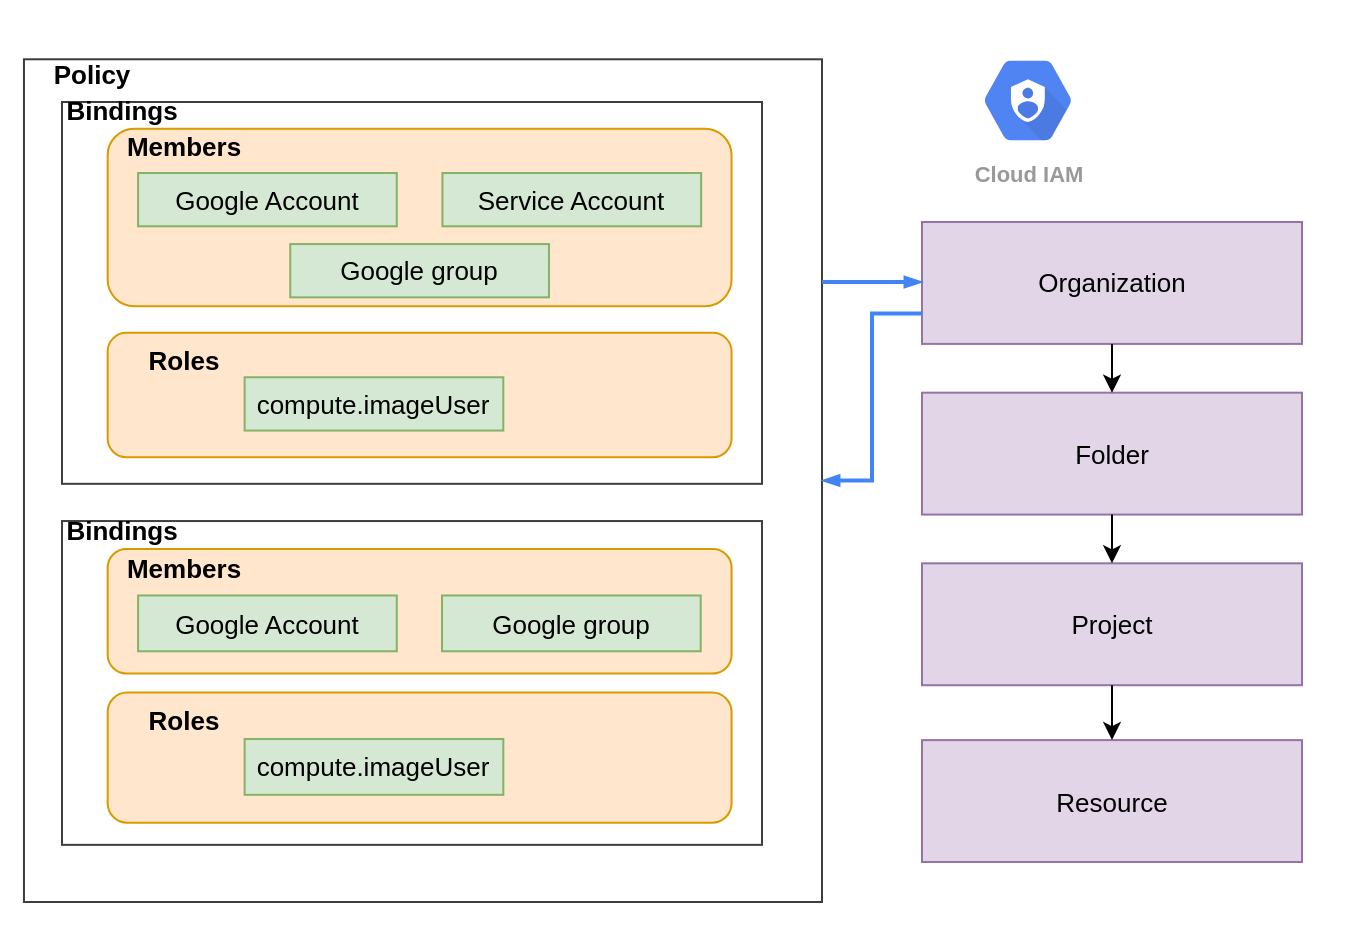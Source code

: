 <mxfile version="13.6.2" type="device"><diagram id="ekVbMR8SZJ2OMLEfsm-C" name="Page-1"><mxGraphModel dx="1106" dy="833" grid="1" gridSize="10" guides="1" tooltips="1" connect="1" arrows="1" fold="1" page="1" pageScale="1" pageWidth="827" pageHeight="1169" math="0" shadow="0"><root><mxCell id="0"/><mxCell id="1" parent="0"/><mxCell id="YSpxgiFi3smoytERZcJI-146" value="" style="rounded=0;whiteSpace=wrap;html=1;fontSize=13;strokeColor=#FFFFFF;" vertex="1" parent="1"><mxGeometry x="10" y="60" width="680" height="470" as="geometry"/></mxCell><mxCell id="YSpxgiFi3smoytERZcJI-127" value="" style="group" vertex="1" connectable="0" parent="1"><mxGeometry x="40" y="110" width="380" height="400" as="geometry"/></mxCell><mxCell id="YSpxgiFi3smoytERZcJI-140" value="" style="rounded=0;whiteSpace=wrap;html=1;strokeColor=#3D3D3D;fontSize=13;" vertex="1" parent="YSpxgiFi3smoytERZcJI-127"><mxGeometry x="-19.02" y="-21.355" width="399.02" height="421.355" as="geometry"/></mxCell><mxCell id="YSpxgiFi3smoytERZcJI-125" value="" style="rounded=0;whiteSpace=wrap;html=1;strokeColor=#3D3D3D;fontSize=13;" vertex="1" parent="YSpxgiFi3smoytERZcJI-127"><mxGeometry width="350" height="190.909" as="geometry"/></mxCell><mxCell id="YSpxgiFi3smoytERZcJI-109" value="" style="rounded=1;whiteSpace=wrap;html=1;fontSize=13;strokeColor=#d79b00;fillColor=#ffe6cc;" vertex="1" parent="YSpxgiFi3smoytERZcJI-127"><mxGeometry x="22.826" y="13.319" width="311.957" height="88.795" as="geometry"/></mxCell><mxCell id="YSpxgiFi3smoytERZcJI-110" value="Google Account" style="rounded=0;whiteSpace=wrap;html=1;strokeColor=#82b366;fontSize=13;fillColor=#d5e8d4;" vertex="1" parent="YSpxgiFi3smoytERZcJI-127"><mxGeometry x="38.043" y="35.518" width="129.348" height="26.638" as="geometry"/></mxCell><mxCell id="YSpxgiFi3smoytERZcJI-111" value="Service Account" style="rounded=0;whiteSpace=wrap;html=1;strokeColor=#82b366;fontSize=13;fillColor=#d5e8d4;" vertex="1" parent="YSpxgiFi3smoytERZcJI-127"><mxGeometry x="190.217" y="35.518" width="129.348" height="26.638" as="geometry"/></mxCell><mxCell id="YSpxgiFi3smoytERZcJI-112" value="Google group" style="rounded=0;whiteSpace=wrap;html=1;strokeColor=#82b366;fontSize=13;fillColor=#d5e8d4;" vertex="1" parent="YSpxgiFi3smoytERZcJI-127"><mxGeometry x="114.13" y="71.036" width="129.348" height="26.638" as="geometry"/></mxCell><mxCell id="YSpxgiFi3smoytERZcJI-114" value="Members" style="text;html=1;strokeColor=none;fillColor=none;align=center;verticalAlign=middle;whiteSpace=wrap;rounded=0;fontSize=13;fontStyle=1" vertex="1" parent="YSpxgiFi3smoytERZcJI-127"><mxGeometry x="45.652" y="17.759" width="30.435" height="8.879" as="geometry"/></mxCell><mxCell id="YSpxgiFi3smoytERZcJI-122" value="" style="rounded=1;whiteSpace=wrap;html=1;fontSize=13;strokeColor=#d79b00;fillColor=#ffe6cc;" vertex="1" parent="YSpxgiFi3smoytERZcJI-127"><mxGeometry x="22.826" y="115.433" width="311.957" height="62.156" as="geometry"/></mxCell><mxCell id="YSpxgiFi3smoytERZcJI-123" value="Roles" style="text;html=1;strokeColor=none;fillColor=none;align=center;verticalAlign=middle;whiteSpace=wrap;rounded=0;fontSize=13;fontStyle=1" vertex="1" parent="YSpxgiFi3smoytERZcJI-127"><mxGeometry x="45.652" y="124.313" width="30.435" height="8.879" as="geometry"/></mxCell><mxCell id="YSpxgiFi3smoytERZcJI-124" value="compute.imageUser" style="rounded=0;whiteSpace=wrap;html=1;strokeColor=#82b366;fontSize=13;fillColor=#d5e8d4;" vertex="1" parent="YSpxgiFi3smoytERZcJI-127"><mxGeometry x="91.304" y="137.632" width="129.348" height="26.638" as="geometry"/></mxCell><mxCell id="YSpxgiFi3smoytERZcJI-126" value="Bindings" style="text;html=1;strokeColor=none;fillColor=none;align=center;verticalAlign=middle;whiteSpace=wrap;rounded=0;fontSize=13;fontStyle=1" vertex="1" parent="YSpxgiFi3smoytERZcJI-127"><mxGeometry x="15.217" width="30.435" height="8.879" as="geometry"/></mxCell><mxCell id="YSpxgiFi3smoytERZcJI-141" value="Policy" style="text;html=1;strokeColor=none;fillColor=none;align=center;verticalAlign=middle;whiteSpace=wrap;rounded=0;fontSize=13;fontStyle=1" vertex="1" parent="YSpxgiFi3smoytERZcJI-127"><mxGeometry x="-0.003" y="-18.182" width="30.435" height="8.879" as="geometry"/></mxCell><mxCell id="YSpxgiFi3smoytERZcJI-129" value="" style="rounded=0;whiteSpace=wrap;html=1;strokeColor=#3D3D3D;fontSize=13;" vertex="1" parent="YSpxgiFi3smoytERZcJI-127"><mxGeometry y="209.524" width="350" height="161.905" as="geometry"/></mxCell><mxCell id="YSpxgiFi3smoytERZcJI-130" value="" style="rounded=1;whiteSpace=wrap;html=1;fontSize=13;strokeColor=#d79b00;fillColor=#ffe6cc;" vertex="1" parent="YSpxgiFi3smoytERZcJI-127"><mxGeometry x="22.83" y="223.476" width="311.96" height="62.238" as="geometry"/></mxCell><mxCell id="YSpxgiFi3smoytERZcJI-131" value="Google Account" style="rounded=0;whiteSpace=wrap;html=1;strokeColor=#82b366;fontSize=13;fillColor=#d5e8d4;" vertex="1" parent="YSpxgiFi3smoytERZcJI-127"><mxGeometry x="38.043" y="246.733" width="129.348" height="27.907" as="geometry"/></mxCell><mxCell id="YSpxgiFi3smoytERZcJI-133" value="Google group" style="rounded=0;whiteSpace=wrap;html=1;strokeColor=#82b366;fontSize=13;fillColor=#d5e8d4;" vertex="1" parent="YSpxgiFi3smoytERZcJI-127"><mxGeometry x="190.0" y="246.733" width="129.348" height="27.907" as="geometry"/></mxCell><mxCell id="YSpxgiFi3smoytERZcJI-134" value="Members" style="text;html=1;strokeColor=none;fillColor=none;align=center;verticalAlign=middle;whiteSpace=wrap;rounded=0;fontSize=13;fontStyle=1" vertex="1" parent="YSpxgiFi3smoytERZcJI-127"><mxGeometry x="45.652" y="228.128" width="30.435" height="9.302" as="geometry"/></mxCell><mxCell id="YSpxgiFi3smoytERZcJI-135" value="" style="rounded=1;whiteSpace=wrap;html=1;fontSize=13;strokeColor=#d79b00;fillColor=#ffe6cc;" vertex="1" parent="YSpxgiFi3smoytERZcJI-127"><mxGeometry x="22.836" y="295.235" width="311.957" height="65.116" as="geometry"/></mxCell><mxCell id="YSpxgiFi3smoytERZcJI-136" value="Roles" style="text;html=1;strokeColor=none;fillColor=none;align=center;verticalAlign=middle;whiteSpace=wrap;rounded=0;fontSize=13;fontStyle=1" vertex="1" parent="YSpxgiFi3smoytERZcJI-127"><mxGeometry x="45.662" y="304.537" width="30.435" height="9.302" as="geometry"/></mxCell><mxCell id="YSpxgiFi3smoytERZcJI-137" value="compute.imageUser" style="rounded=0;whiteSpace=wrap;html=1;strokeColor=#82b366;fontSize=13;fillColor=#d5e8d4;" vertex="1" parent="YSpxgiFi3smoytERZcJI-127"><mxGeometry x="91.314" y="318.491" width="129.348" height="27.907" as="geometry"/></mxCell><mxCell id="YSpxgiFi3smoytERZcJI-138" value="Bindings" style="text;html=1;strokeColor=none;fillColor=none;align=center;verticalAlign=middle;whiteSpace=wrap;rounded=0;fontSize=13;fontStyle=1" vertex="1" parent="YSpxgiFi3smoytERZcJI-127"><mxGeometry x="15.217" y="209.524" width="30.435" height="9.302" as="geometry"/></mxCell><mxCell id="YSpxgiFi3smoytERZcJI-139" value="" style="group" vertex="1" connectable="0" parent="1"><mxGeometry x="470" y="170" width="190" height="320" as="geometry"/></mxCell><mxCell id="YSpxgiFi3smoytERZcJI-113" value="Organization" style="rounded=0;whiteSpace=wrap;html=1;strokeColor=#9673a6;fontSize=13;fillColor=#e1d5e7;" vertex="1" parent="YSpxgiFi3smoytERZcJI-139"><mxGeometry width="190" height="60.952" as="geometry"/></mxCell><mxCell id="YSpxgiFi3smoytERZcJI-116" value="Folder" style="rounded=0;whiteSpace=wrap;html=1;strokeColor=#9673a6;fontSize=13;fillColor=#e1d5e7;" vertex="1" parent="YSpxgiFi3smoytERZcJI-139"><mxGeometry y="85.333" width="190" height="60.952" as="geometry"/></mxCell><mxCell id="YSpxgiFi3smoytERZcJI-119" value="" style="edgeStyle=orthogonalEdgeStyle;rounded=0;orthogonalLoop=1;jettySize=auto;html=1;fontSize=13;" edge="1" parent="YSpxgiFi3smoytERZcJI-139" source="YSpxgiFi3smoytERZcJI-113" target="YSpxgiFi3smoytERZcJI-116"><mxGeometry relative="1" as="geometry"/></mxCell><mxCell id="YSpxgiFi3smoytERZcJI-117" value="Project" style="rounded=0;whiteSpace=wrap;html=1;strokeColor=#9673a6;fontSize=13;fillColor=#e1d5e7;" vertex="1" parent="YSpxgiFi3smoytERZcJI-139"><mxGeometry y="170.667" width="190" height="60.952" as="geometry"/></mxCell><mxCell id="YSpxgiFi3smoytERZcJI-120" value="" style="edgeStyle=orthogonalEdgeStyle;rounded=0;orthogonalLoop=1;jettySize=auto;html=1;fontSize=13;" edge="1" parent="YSpxgiFi3smoytERZcJI-139" source="YSpxgiFi3smoytERZcJI-116" target="YSpxgiFi3smoytERZcJI-117"><mxGeometry relative="1" as="geometry"/></mxCell><mxCell id="YSpxgiFi3smoytERZcJI-118" value="Resource" style="rounded=0;whiteSpace=wrap;html=1;strokeColor=#9673a6;fontSize=13;fillColor=#e1d5e7;" vertex="1" parent="YSpxgiFi3smoytERZcJI-139"><mxGeometry y="259.048" width="190" height="60.952" as="geometry"/></mxCell><mxCell id="YSpxgiFi3smoytERZcJI-121" value="" style="edgeStyle=orthogonalEdgeStyle;rounded=0;orthogonalLoop=1;jettySize=auto;html=1;fontSize=13;" edge="1" parent="YSpxgiFi3smoytERZcJI-139" source="YSpxgiFi3smoytERZcJI-117" target="YSpxgiFi3smoytERZcJI-118"><mxGeometry relative="1" as="geometry"/></mxCell><mxCell id="YSpxgiFi3smoytERZcJI-143" value="" style="edgeStyle=orthogonalEdgeStyle;fontSize=12;html=1;endArrow=blockThin;endFill=1;rounded=0;strokeWidth=2;endSize=4;startSize=4;dashed=0;strokeColor=#4284F3;" edge="1" parent="YSpxgiFi3smoytERZcJI-139"><mxGeometry width="100" relative="1" as="geometry"><mxPoint x="-50" y="29.98" as="sourcePoint"/><mxPoint y="30" as="targetPoint"/></mxGeometry></mxCell><mxCell id="YSpxgiFi3smoytERZcJI-142" value="Cloud IAM" style="html=1;fillColor=#5184F3;strokeColor=none;verticalAlign=top;labelPosition=center;verticalLabelPosition=bottom;align=center;spacingTop=-6;fontSize=11;fontStyle=1;fontColor=#999999;shape=mxgraph.gcp2.hexIcon;prIcon=cloud_iam" vertex="1" parent="1"><mxGeometry x="490" y="80" width="66" height="58.5" as="geometry"/></mxCell><mxCell id="YSpxgiFi3smoytERZcJI-145" value="" style="edgeStyle=orthogonalEdgeStyle;fontSize=12;html=1;endArrow=blockThin;endFill=1;rounded=0;strokeWidth=2;endSize=4;startSize=4;dashed=0;strokeColor=#4284F3;exitX=0;exitY=0.75;exitDx=0;exitDy=0;" edge="1" parent="1" source="YSpxgiFi3smoytERZcJI-113" target="YSpxgiFi3smoytERZcJI-140"><mxGeometry width="100" relative="1" as="geometry"><mxPoint x="440" y="219.98" as="sourcePoint"/><mxPoint x="490" y="220" as="targetPoint"/></mxGeometry></mxCell></root></mxGraphModel></diagram></mxfile>